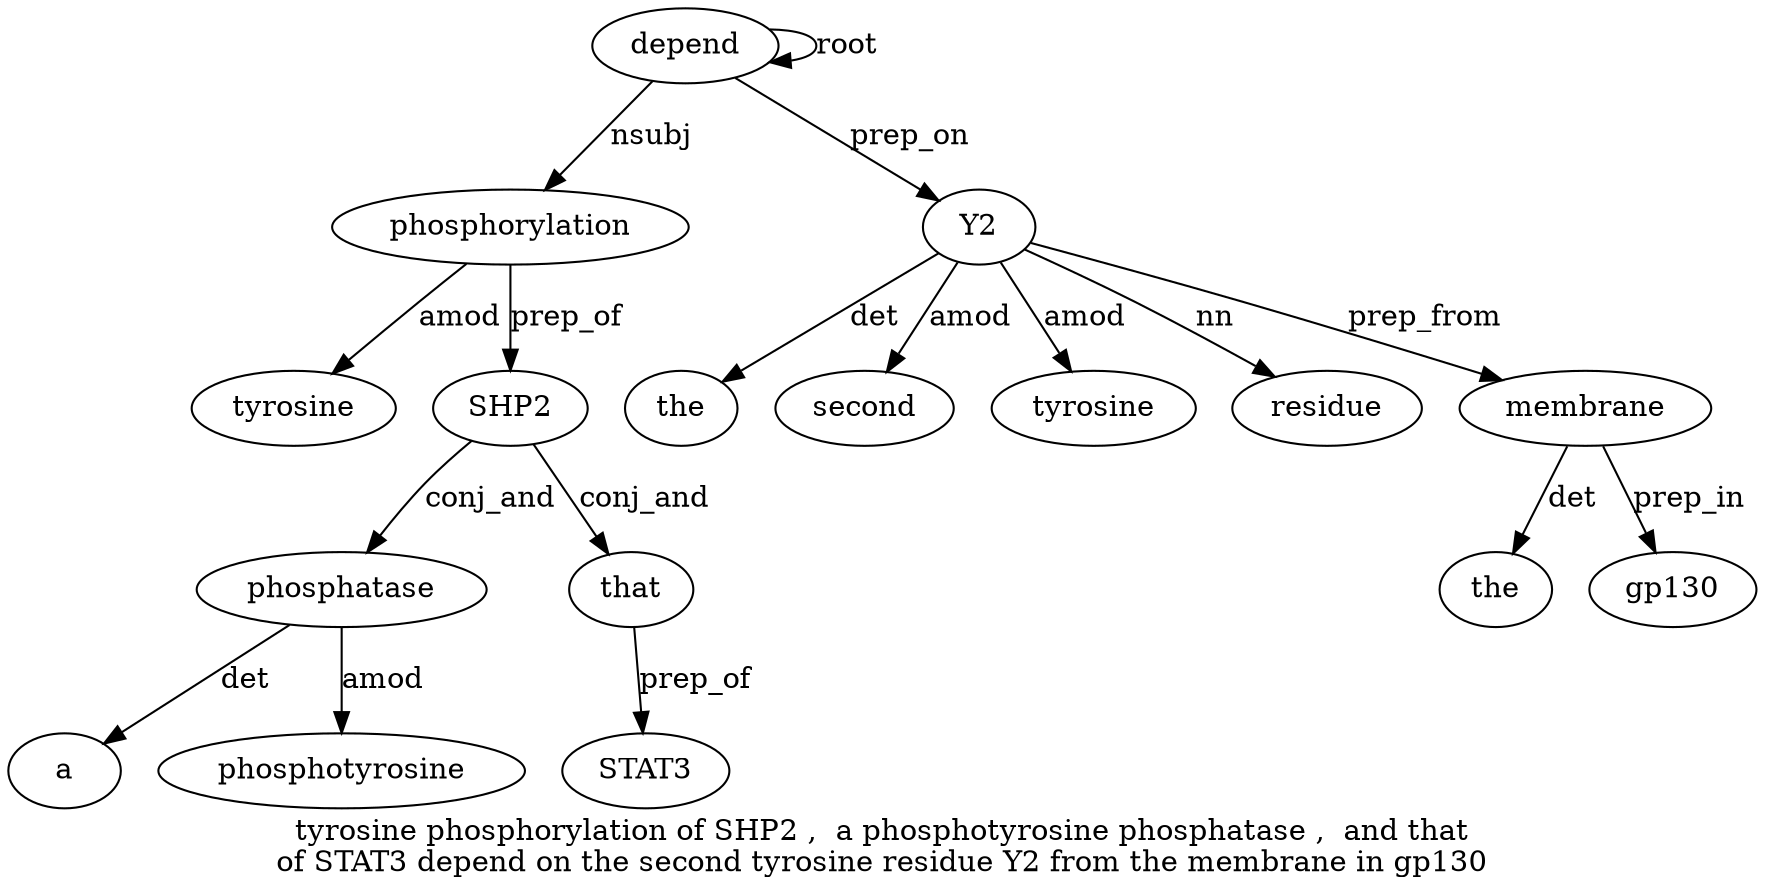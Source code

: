 digraph "tyrosine phosphorylation of SHP2 ,  a phosphotyrosine phosphatase ,  and that of STAT3 depend on the second tyrosine residue Y2 from the membrane in gp130" {
label="tyrosine phosphorylation of SHP2 ,  a phosphotyrosine phosphatase ,  and that
of STAT3 depend on the second tyrosine residue Y2 from the membrane in gp130";
phosphorylation2 [style=filled, fillcolor=white, label=phosphorylation];
tyrosine1 [style=filled, fillcolor=white, label=tyrosine];
phosphorylation2 -> tyrosine1  [label=amod];
depend14 [style=filled, fillcolor=white, label=depend];
depend14 -> phosphorylation2  [label=nsubj];
SHP24 [style=filled, fillcolor=white, label=SHP2];
phosphorylation2 -> SHP24  [label=prep_of];
phosphatase8 [style=filled, fillcolor=white, label=phosphatase];
a6 [style=filled, fillcolor=white, label=a];
phosphatase8 -> a6  [label=det];
phosphotyrosine7 [style=filled, fillcolor=white, label=phosphotyrosine];
phosphatase8 -> phosphotyrosine7  [label=amod];
SHP24 -> phosphatase8  [label=conj_and];
that11 [style=filled, fillcolor=white, label=that];
SHP24 -> that11  [label=conj_and];
STAT31 [style=filled, fillcolor=white, label=STAT3];
that11 -> STAT31  [label=prep_of];
depend14 -> depend14  [label=root];
Y220 [style=filled, fillcolor=white, label=Y2];
the16 [style=filled, fillcolor=white, label=the];
Y220 -> the16  [label=det];
second17 [style=filled, fillcolor=white, label=second];
Y220 -> second17  [label=amod];
tyrosine18 [style=filled, fillcolor=white, label=tyrosine];
Y220 -> tyrosine18  [label=amod];
residue19 [style=filled, fillcolor=white, label=residue];
Y220 -> residue19  [label=nn];
depend14 -> Y220  [label=prep_on];
membrane23 [style=filled, fillcolor=white, label=membrane];
the22 [style=filled, fillcolor=white, label=the];
membrane23 -> the22  [label=det];
Y220 -> membrane23  [label=prep_from];
gp13025 [style=filled, fillcolor=white, label=gp130];
membrane23 -> gp13025  [label=prep_in];
}

